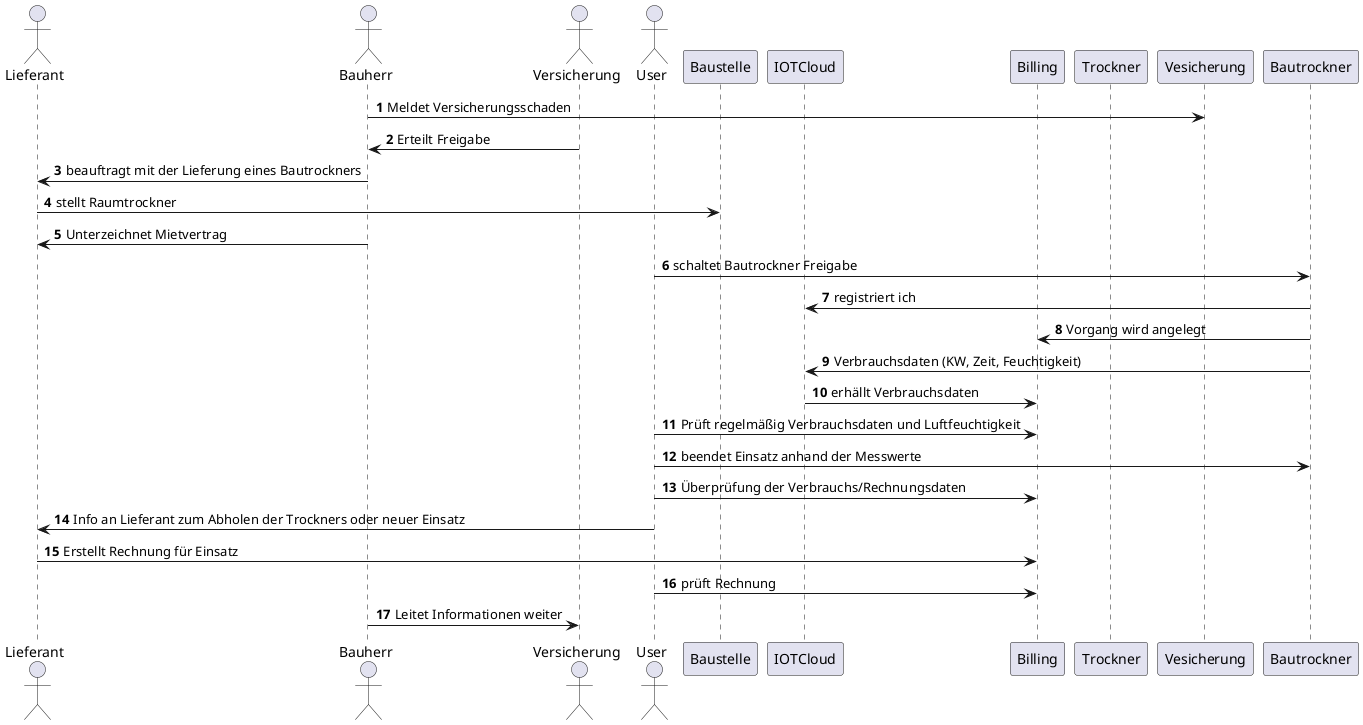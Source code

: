 @startuml
actor Lieferant
actor Bauherr
actor Versicherung
actor User
participant Baustelle
participant IOTCloud
participant Billing
participant Trockner
autonumber

Bauherr -> Vesicherung : Meldet Versicherungsschaden
Versicherung -> Bauherr : Erteilt Freigabe
Bauherr -> Lieferant : beauftragt mit der Lieferung eines Bautrockners
Lieferant -> Baustelle : stellt Raumtrockner
Bauherr -> Lieferant : Unterzeichnet Mietvertrag
User -> Bautrockner  : schaltet Bautrockner Freigabe
Bautrockner -> IOTCloud : registriert ich
Bautrockner -> Billing : Vorgang wird angelegt
Bautrockner -> IOTCloud : Verbrauchsdaten (KW, Zeit, Feuchtigkeit)
IOTCloud -> Billing : erhällt Verbrauchsdaten
User -> Billing : Prüft regelmäßig Verbrauchsdaten und Luftfeuchtigkeit
User -> Bautrockner : beendet Einsatz anhand der Messwerte
User -> Billing : Überprüfung der Verbrauchs/Rechnungsdaten
User -> Lieferant : Info an Lieferant zum Abholen der Trockners oder neuer Einsatz
Lieferant -> Billing : Erstellt Rechnung für Einsatz
User -> Billing : prüft Rechnung
Bauherr -> Versicherung : Leitet Informationen weiter

@enduml
